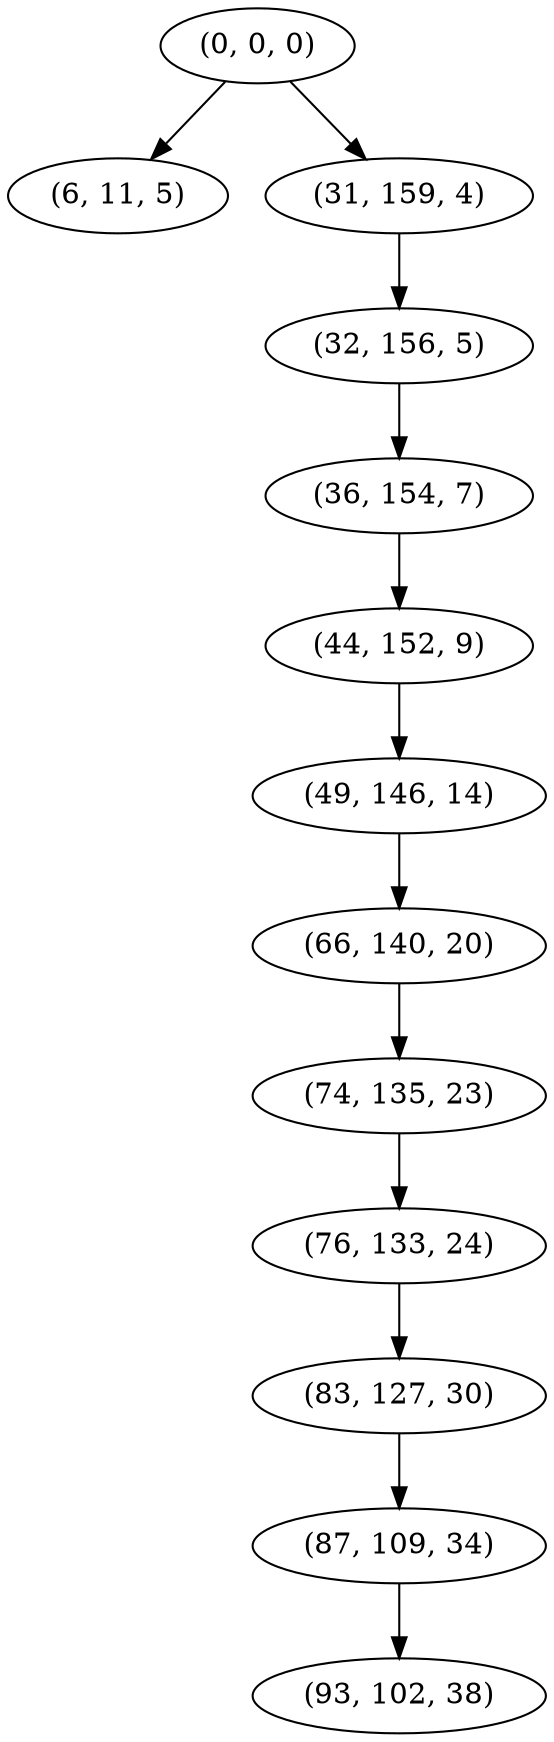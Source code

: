 digraph tree {
    "(0, 0, 0)";
    "(6, 11, 5)";
    "(31, 159, 4)";
    "(32, 156, 5)";
    "(36, 154, 7)";
    "(44, 152, 9)";
    "(49, 146, 14)";
    "(66, 140, 20)";
    "(74, 135, 23)";
    "(76, 133, 24)";
    "(83, 127, 30)";
    "(87, 109, 34)";
    "(93, 102, 38)";
    "(0, 0, 0)" -> "(6, 11, 5)";
    "(0, 0, 0)" -> "(31, 159, 4)";
    "(31, 159, 4)" -> "(32, 156, 5)";
    "(32, 156, 5)" -> "(36, 154, 7)";
    "(36, 154, 7)" -> "(44, 152, 9)";
    "(44, 152, 9)" -> "(49, 146, 14)";
    "(49, 146, 14)" -> "(66, 140, 20)";
    "(66, 140, 20)" -> "(74, 135, 23)";
    "(74, 135, 23)" -> "(76, 133, 24)";
    "(76, 133, 24)" -> "(83, 127, 30)";
    "(83, 127, 30)" -> "(87, 109, 34)";
    "(87, 109, 34)" -> "(93, 102, 38)";
}
